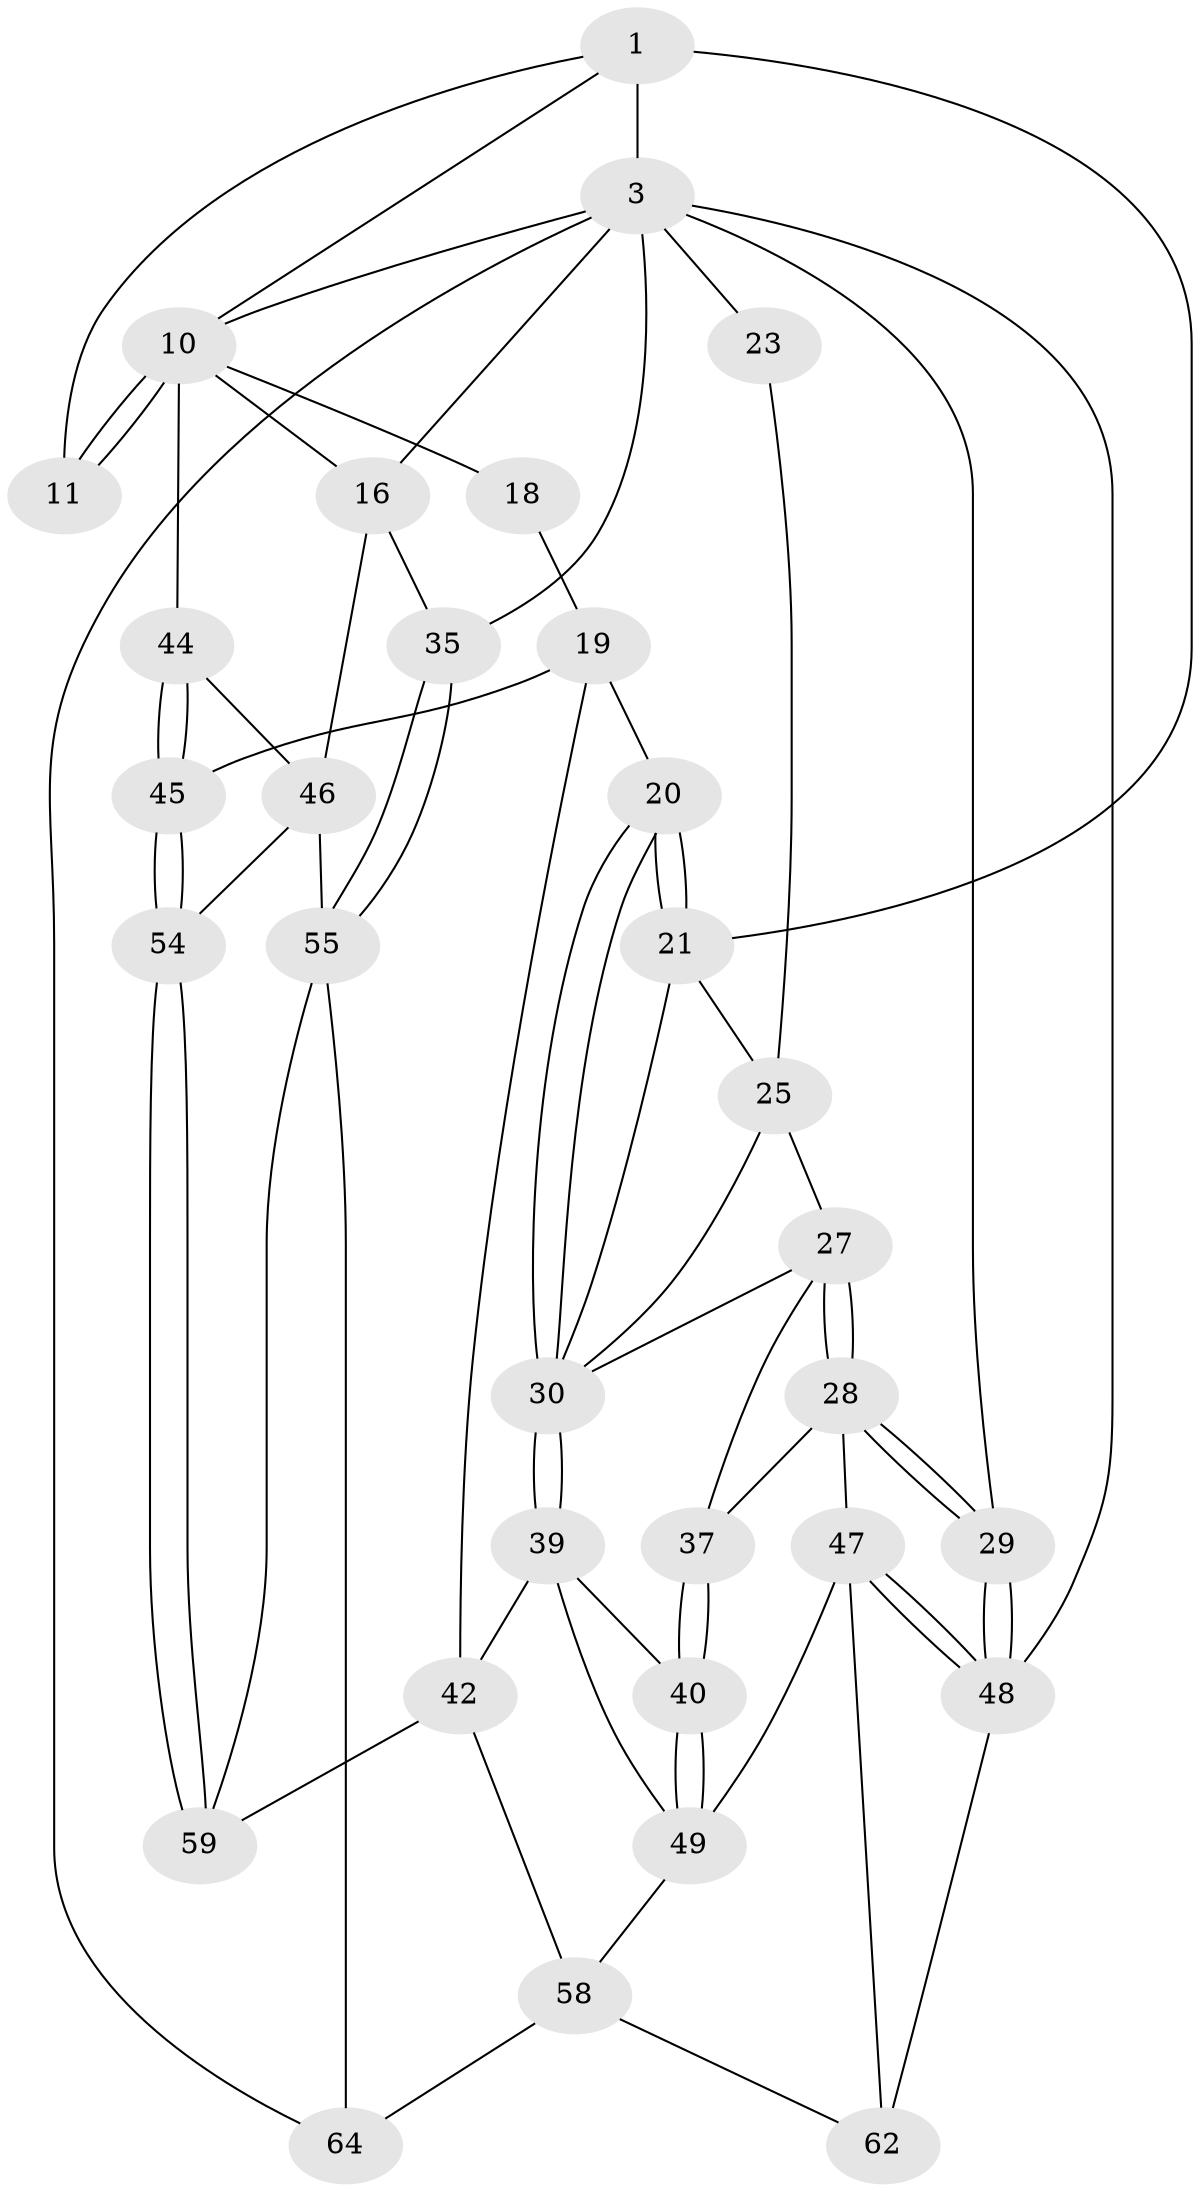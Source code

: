 // original degree distribution, {3: 0.03125, 4: 0.25, 5: 0.5, 6: 0.21875}
// Generated by graph-tools (version 1.1) at 2025/17/03/09/25 04:17:17]
// undirected, 32 vertices, 73 edges
graph export_dot {
graph [start="1"]
  node [color=gray90,style=filled];
  1 [pos="+0.3474181869347021+0",super="+2+7"];
  3 [pos="+1+0",super="+12+34+4"];
  10 [pos="+0.5458239107218491+0.1634378211500405",super="+13"];
  11 [pos="+0.47855378940071175+0.22002541158053893"];
  16 [pos="+1+0.33283833938687374",super="+36"];
  18 [pos="+0.5822118153094398+0.4806602236018272"];
  19 [pos="+0.45325063904815216+0.48449013940441743",super="+41"];
  20 [pos="+0.39458456037539297+0.47140008259458127"];
  21 [pos="+0.3427759567905795+0.27693013733138405",super="+24"];
  23 [pos="+0.12253133925445363+0.206108729486113"];
  25 [pos="+0.11444090483689259+0.4192267283170884",super="+26"];
  27 [pos="+0.04725732106100221+0.43746097535960193",super="+33"];
  28 [pos="+0+0.4604405644849198",super="+38"];
  29 [pos="+0+0.5018446178816489"];
  30 [pos="+0.3670989976670111+0.4981148319884656",super="+31"];
  35 [pos="+1+1"];
  37 [pos="+0.19904265405042262+0.610078275399415"];
  39 [pos="+0.3642180837457834+0.5075708642351079",super="+43"];
  40 [pos="+0.24726085056125877+0.641102225656972"];
  42 [pos="+0.44398298592055574+0.7252592775876556",super="+57"];
  44 [pos="+0.6526468005409919+0.5491659505821849"];
  45 [pos="+0.6008639702258307+0.7140726950215835"];
  46 [pos="+0.8900746024318279+0.5296225823768212",super="+52"];
  47 [pos="+0.03146539830858457+0.7446228554096737",super="+51"];
  48 [pos="+0+0.7312449987155553",super="+56"];
  49 [pos="+0.2746725484831524+0.7473842094921775",super="+50"];
  54 [pos="+0.6055618809799445+0.7222754391616806"];
  55 [pos="+0.8520285209195794+0.8677819132510111",super="+60"];
  58 [pos="+0.29066430681999983+0.8995871777491382",super="+63"];
  59 [pos="+0.5343191979206663+0.9717181134671882"];
  62 [pos="+0+1"];
  64 [pos="+0.5870096414452407+1"];
  1 -- 10;
  1 -- 3 [weight=2];
  1 -- 11;
  1 -- 21;
  3 -- 16;
  3 -- 64;
  3 -- 35;
  3 -- 23;
  3 -- 29;
  3 -- 48 [weight=2];
  3 -- 10;
  10 -- 11 [weight=2];
  10 -- 11;
  10 -- 16;
  10 -- 18 [weight=2];
  10 -- 44;
  16 -- 35;
  16 -- 46;
  18 -- 19;
  19 -- 20;
  19 -- 42;
  19 -- 45;
  20 -- 21;
  20 -- 21;
  20 -- 30;
  20 -- 30;
  21 -- 25;
  21 -- 30;
  23 -- 25;
  25 -- 30;
  25 -- 27;
  27 -- 28;
  27 -- 28;
  27 -- 37;
  27 -- 30;
  28 -- 29;
  28 -- 29;
  28 -- 37;
  28 -- 47;
  29 -- 48;
  29 -- 48;
  30 -- 39;
  30 -- 39;
  35 -- 55;
  35 -- 55;
  37 -- 40;
  37 -- 40;
  39 -- 40;
  39 -- 49;
  39 -- 42;
  40 -- 49;
  40 -- 49;
  42 -- 59;
  42 -- 58;
  44 -- 45;
  44 -- 45;
  44 -- 46;
  45 -- 54;
  45 -- 54;
  46 -- 54;
  46 -- 55 [weight=2];
  47 -- 48;
  47 -- 48;
  47 -- 49;
  47 -- 62;
  48 -- 62;
  49 -- 58;
  54 -- 59;
  54 -- 59;
  55 -- 64;
  55 -- 59;
  58 -- 64;
  58 -- 62;
}
